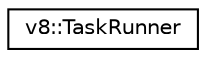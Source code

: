 digraph "Graphical Class Hierarchy"
{
  edge [fontname="Helvetica",fontsize="10",labelfontname="Helvetica",labelfontsize="10"];
  node [fontname="Helvetica",fontsize="10",shape=record];
  rankdir="LR";
  Node1 [label="v8::TaskRunner",height=0.2,width=0.4,color="black", fillcolor="white", style="filled",URL="$classv8_1_1TaskRunner.html"];
}
